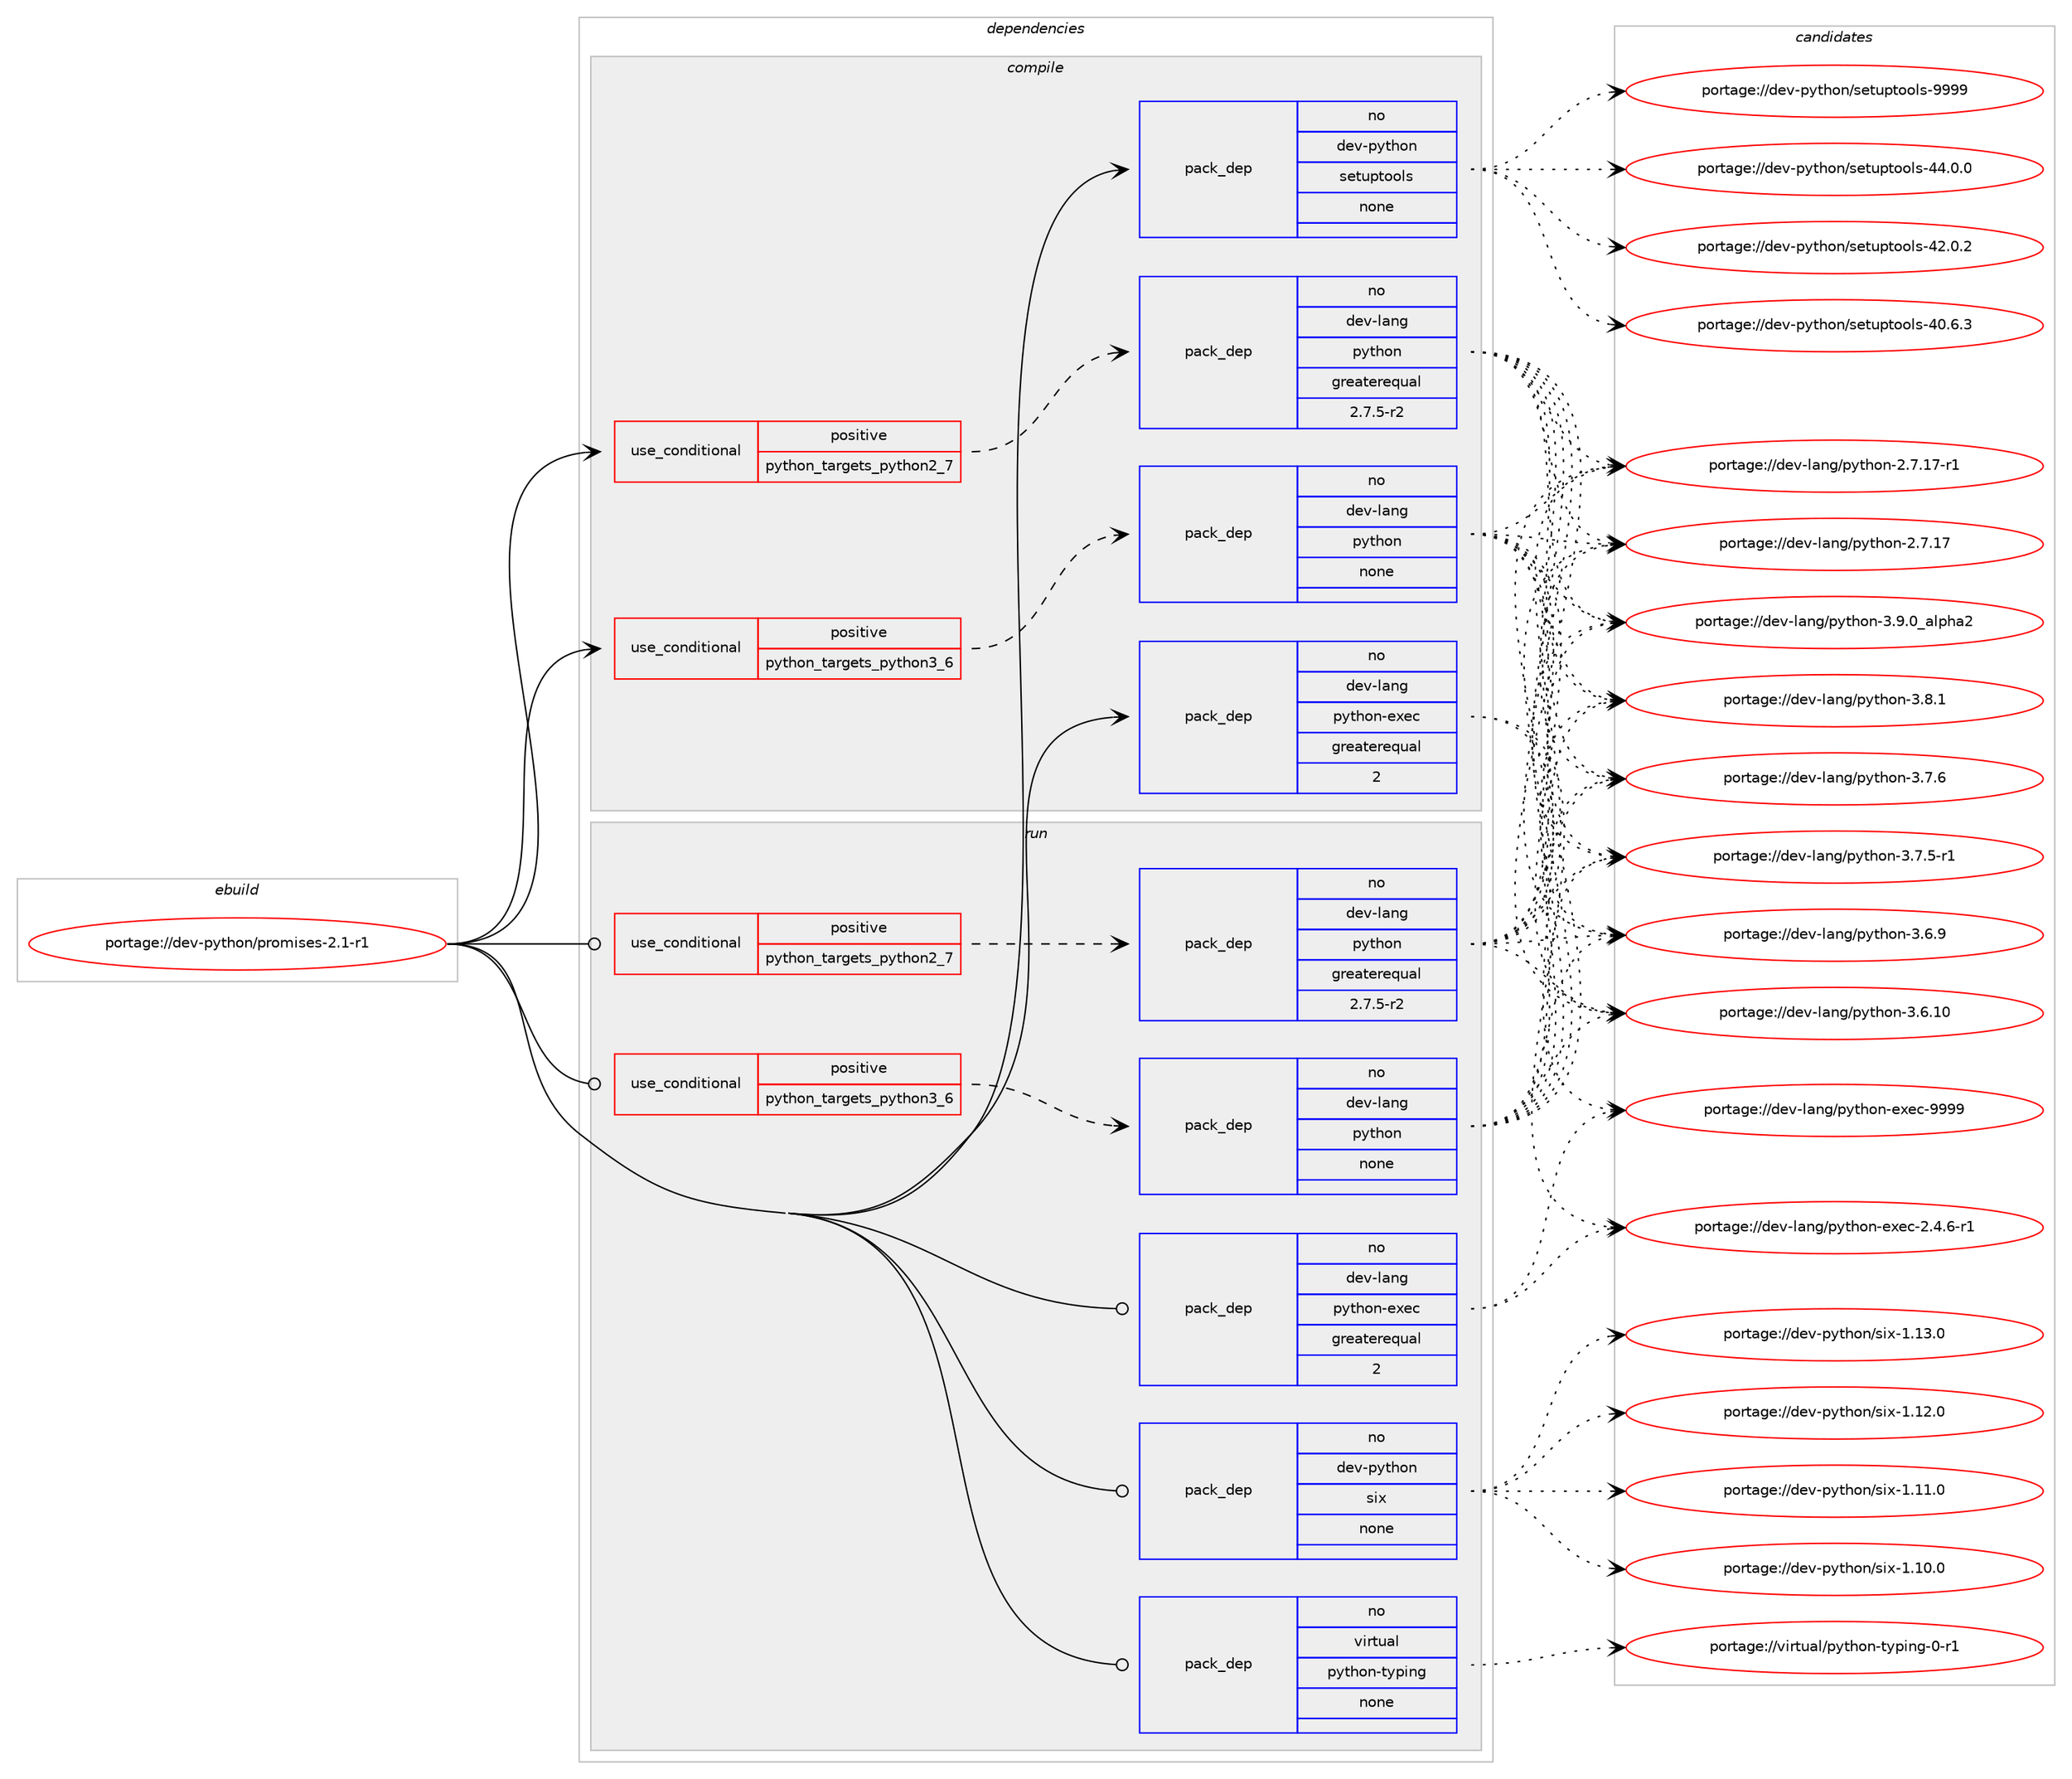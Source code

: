 digraph prolog {

# *************
# Graph options
# *************

newrank=true;
concentrate=true;
compound=true;
graph [rankdir=LR,fontname=Helvetica,fontsize=10,ranksep=1.5];#, ranksep=2.5, nodesep=0.2];
edge  [arrowhead=vee];
node  [fontname=Helvetica,fontsize=10];

# **********
# The ebuild
# **********

subgraph cluster_leftcol {
color=gray;
rank=same;
label=<<i>ebuild</i>>;
id [label="portage://dev-python/promises-2.1-r1", color=red, width=4, href="../dev-python/promises-2.1-r1.svg"];
}

# ****************
# The dependencies
# ****************

subgraph cluster_midcol {
color=gray;
label=<<i>dependencies</i>>;
subgraph cluster_compile {
fillcolor="#eeeeee";
style=filled;
label=<<i>compile</i>>;
subgraph cond110388 {
dependency441044 [label=<<TABLE BORDER="0" CELLBORDER="1" CELLSPACING="0" CELLPADDING="4"><TR><TD ROWSPAN="3" CELLPADDING="10">use_conditional</TD></TR><TR><TD>positive</TD></TR><TR><TD>python_targets_python2_7</TD></TR></TABLE>>, shape=none, color=red];
subgraph pack325718 {
dependency441045 [label=<<TABLE BORDER="0" CELLBORDER="1" CELLSPACING="0" CELLPADDING="4" WIDTH="220"><TR><TD ROWSPAN="6" CELLPADDING="30">pack_dep</TD></TR><TR><TD WIDTH="110">no</TD></TR><TR><TD>dev-lang</TD></TR><TR><TD>python</TD></TR><TR><TD>greaterequal</TD></TR><TR><TD>2.7.5-r2</TD></TR></TABLE>>, shape=none, color=blue];
}
dependency441044:e -> dependency441045:w [weight=20,style="dashed",arrowhead="vee"];
}
id:e -> dependency441044:w [weight=20,style="solid",arrowhead="vee"];
subgraph cond110389 {
dependency441046 [label=<<TABLE BORDER="0" CELLBORDER="1" CELLSPACING="0" CELLPADDING="4"><TR><TD ROWSPAN="3" CELLPADDING="10">use_conditional</TD></TR><TR><TD>positive</TD></TR><TR><TD>python_targets_python3_6</TD></TR></TABLE>>, shape=none, color=red];
subgraph pack325719 {
dependency441047 [label=<<TABLE BORDER="0" CELLBORDER="1" CELLSPACING="0" CELLPADDING="4" WIDTH="220"><TR><TD ROWSPAN="6" CELLPADDING="30">pack_dep</TD></TR><TR><TD WIDTH="110">no</TD></TR><TR><TD>dev-lang</TD></TR><TR><TD>python</TD></TR><TR><TD>none</TD></TR><TR><TD></TD></TR></TABLE>>, shape=none, color=blue];
}
dependency441046:e -> dependency441047:w [weight=20,style="dashed",arrowhead="vee"];
}
id:e -> dependency441046:w [weight=20,style="solid",arrowhead="vee"];
subgraph pack325720 {
dependency441048 [label=<<TABLE BORDER="0" CELLBORDER="1" CELLSPACING="0" CELLPADDING="4" WIDTH="220"><TR><TD ROWSPAN="6" CELLPADDING="30">pack_dep</TD></TR><TR><TD WIDTH="110">no</TD></TR><TR><TD>dev-lang</TD></TR><TR><TD>python-exec</TD></TR><TR><TD>greaterequal</TD></TR><TR><TD>2</TD></TR></TABLE>>, shape=none, color=blue];
}
id:e -> dependency441048:w [weight=20,style="solid",arrowhead="vee"];
subgraph pack325721 {
dependency441049 [label=<<TABLE BORDER="0" CELLBORDER="1" CELLSPACING="0" CELLPADDING="4" WIDTH="220"><TR><TD ROWSPAN="6" CELLPADDING="30">pack_dep</TD></TR><TR><TD WIDTH="110">no</TD></TR><TR><TD>dev-python</TD></TR><TR><TD>setuptools</TD></TR><TR><TD>none</TD></TR><TR><TD></TD></TR></TABLE>>, shape=none, color=blue];
}
id:e -> dependency441049:w [weight=20,style="solid",arrowhead="vee"];
}
subgraph cluster_compileandrun {
fillcolor="#eeeeee";
style=filled;
label=<<i>compile and run</i>>;
}
subgraph cluster_run {
fillcolor="#eeeeee";
style=filled;
label=<<i>run</i>>;
subgraph cond110390 {
dependency441050 [label=<<TABLE BORDER="0" CELLBORDER="1" CELLSPACING="0" CELLPADDING="4"><TR><TD ROWSPAN="3" CELLPADDING="10">use_conditional</TD></TR><TR><TD>positive</TD></TR><TR><TD>python_targets_python2_7</TD></TR></TABLE>>, shape=none, color=red];
subgraph pack325722 {
dependency441051 [label=<<TABLE BORDER="0" CELLBORDER="1" CELLSPACING="0" CELLPADDING="4" WIDTH="220"><TR><TD ROWSPAN="6" CELLPADDING="30">pack_dep</TD></TR><TR><TD WIDTH="110">no</TD></TR><TR><TD>dev-lang</TD></TR><TR><TD>python</TD></TR><TR><TD>greaterequal</TD></TR><TR><TD>2.7.5-r2</TD></TR></TABLE>>, shape=none, color=blue];
}
dependency441050:e -> dependency441051:w [weight=20,style="dashed",arrowhead="vee"];
}
id:e -> dependency441050:w [weight=20,style="solid",arrowhead="odot"];
subgraph cond110391 {
dependency441052 [label=<<TABLE BORDER="0" CELLBORDER="1" CELLSPACING="0" CELLPADDING="4"><TR><TD ROWSPAN="3" CELLPADDING="10">use_conditional</TD></TR><TR><TD>positive</TD></TR><TR><TD>python_targets_python3_6</TD></TR></TABLE>>, shape=none, color=red];
subgraph pack325723 {
dependency441053 [label=<<TABLE BORDER="0" CELLBORDER="1" CELLSPACING="0" CELLPADDING="4" WIDTH="220"><TR><TD ROWSPAN="6" CELLPADDING="30">pack_dep</TD></TR><TR><TD WIDTH="110">no</TD></TR><TR><TD>dev-lang</TD></TR><TR><TD>python</TD></TR><TR><TD>none</TD></TR><TR><TD></TD></TR></TABLE>>, shape=none, color=blue];
}
dependency441052:e -> dependency441053:w [weight=20,style="dashed",arrowhead="vee"];
}
id:e -> dependency441052:w [weight=20,style="solid",arrowhead="odot"];
subgraph pack325724 {
dependency441054 [label=<<TABLE BORDER="0" CELLBORDER="1" CELLSPACING="0" CELLPADDING="4" WIDTH="220"><TR><TD ROWSPAN="6" CELLPADDING="30">pack_dep</TD></TR><TR><TD WIDTH="110">no</TD></TR><TR><TD>dev-lang</TD></TR><TR><TD>python-exec</TD></TR><TR><TD>greaterequal</TD></TR><TR><TD>2</TD></TR></TABLE>>, shape=none, color=blue];
}
id:e -> dependency441054:w [weight=20,style="solid",arrowhead="odot"];
subgraph pack325725 {
dependency441055 [label=<<TABLE BORDER="0" CELLBORDER="1" CELLSPACING="0" CELLPADDING="4" WIDTH="220"><TR><TD ROWSPAN="6" CELLPADDING="30">pack_dep</TD></TR><TR><TD WIDTH="110">no</TD></TR><TR><TD>dev-python</TD></TR><TR><TD>six</TD></TR><TR><TD>none</TD></TR><TR><TD></TD></TR></TABLE>>, shape=none, color=blue];
}
id:e -> dependency441055:w [weight=20,style="solid",arrowhead="odot"];
subgraph pack325726 {
dependency441056 [label=<<TABLE BORDER="0" CELLBORDER="1" CELLSPACING="0" CELLPADDING="4" WIDTH="220"><TR><TD ROWSPAN="6" CELLPADDING="30">pack_dep</TD></TR><TR><TD WIDTH="110">no</TD></TR><TR><TD>virtual</TD></TR><TR><TD>python-typing</TD></TR><TR><TD>none</TD></TR><TR><TD></TD></TR></TABLE>>, shape=none, color=blue];
}
id:e -> dependency441056:w [weight=20,style="solid",arrowhead="odot"];
}
}

# **************
# The candidates
# **************

subgraph cluster_choices {
rank=same;
color=gray;
label=<<i>candidates</i>>;

subgraph choice325718 {
color=black;
nodesep=1;
choice10010111845108971101034711212111610411111045514657464895971081121049750 [label="portage://dev-lang/python-3.9.0_alpha2", color=red, width=4,href="../dev-lang/python-3.9.0_alpha2.svg"];
choice100101118451089711010347112121116104111110455146564649 [label="portage://dev-lang/python-3.8.1", color=red, width=4,href="../dev-lang/python-3.8.1.svg"];
choice100101118451089711010347112121116104111110455146554654 [label="portage://dev-lang/python-3.7.6", color=red, width=4,href="../dev-lang/python-3.7.6.svg"];
choice1001011184510897110103471121211161041111104551465546534511449 [label="portage://dev-lang/python-3.7.5-r1", color=red, width=4,href="../dev-lang/python-3.7.5-r1.svg"];
choice100101118451089711010347112121116104111110455146544657 [label="portage://dev-lang/python-3.6.9", color=red, width=4,href="../dev-lang/python-3.6.9.svg"];
choice10010111845108971101034711212111610411111045514654464948 [label="portage://dev-lang/python-3.6.10", color=red, width=4,href="../dev-lang/python-3.6.10.svg"];
choice100101118451089711010347112121116104111110455046554649554511449 [label="portage://dev-lang/python-2.7.17-r1", color=red, width=4,href="../dev-lang/python-2.7.17-r1.svg"];
choice10010111845108971101034711212111610411111045504655464955 [label="portage://dev-lang/python-2.7.17", color=red, width=4,href="../dev-lang/python-2.7.17.svg"];
dependency441045:e -> choice10010111845108971101034711212111610411111045514657464895971081121049750:w [style=dotted,weight="100"];
dependency441045:e -> choice100101118451089711010347112121116104111110455146564649:w [style=dotted,weight="100"];
dependency441045:e -> choice100101118451089711010347112121116104111110455146554654:w [style=dotted,weight="100"];
dependency441045:e -> choice1001011184510897110103471121211161041111104551465546534511449:w [style=dotted,weight="100"];
dependency441045:e -> choice100101118451089711010347112121116104111110455146544657:w [style=dotted,weight="100"];
dependency441045:e -> choice10010111845108971101034711212111610411111045514654464948:w [style=dotted,weight="100"];
dependency441045:e -> choice100101118451089711010347112121116104111110455046554649554511449:w [style=dotted,weight="100"];
dependency441045:e -> choice10010111845108971101034711212111610411111045504655464955:w [style=dotted,weight="100"];
}
subgraph choice325719 {
color=black;
nodesep=1;
choice10010111845108971101034711212111610411111045514657464895971081121049750 [label="portage://dev-lang/python-3.9.0_alpha2", color=red, width=4,href="../dev-lang/python-3.9.0_alpha2.svg"];
choice100101118451089711010347112121116104111110455146564649 [label="portage://dev-lang/python-3.8.1", color=red, width=4,href="../dev-lang/python-3.8.1.svg"];
choice100101118451089711010347112121116104111110455146554654 [label="portage://dev-lang/python-3.7.6", color=red, width=4,href="../dev-lang/python-3.7.6.svg"];
choice1001011184510897110103471121211161041111104551465546534511449 [label="portage://dev-lang/python-3.7.5-r1", color=red, width=4,href="../dev-lang/python-3.7.5-r1.svg"];
choice100101118451089711010347112121116104111110455146544657 [label="portage://dev-lang/python-3.6.9", color=red, width=4,href="../dev-lang/python-3.6.9.svg"];
choice10010111845108971101034711212111610411111045514654464948 [label="portage://dev-lang/python-3.6.10", color=red, width=4,href="../dev-lang/python-3.6.10.svg"];
choice100101118451089711010347112121116104111110455046554649554511449 [label="portage://dev-lang/python-2.7.17-r1", color=red, width=4,href="../dev-lang/python-2.7.17-r1.svg"];
choice10010111845108971101034711212111610411111045504655464955 [label="portage://dev-lang/python-2.7.17", color=red, width=4,href="../dev-lang/python-2.7.17.svg"];
dependency441047:e -> choice10010111845108971101034711212111610411111045514657464895971081121049750:w [style=dotted,weight="100"];
dependency441047:e -> choice100101118451089711010347112121116104111110455146564649:w [style=dotted,weight="100"];
dependency441047:e -> choice100101118451089711010347112121116104111110455146554654:w [style=dotted,weight="100"];
dependency441047:e -> choice1001011184510897110103471121211161041111104551465546534511449:w [style=dotted,weight="100"];
dependency441047:e -> choice100101118451089711010347112121116104111110455146544657:w [style=dotted,weight="100"];
dependency441047:e -> choice10010111845108971101034711212111610411111045514654464948:w [style=dotted,weight="100"];
dependency441047:e -> choice100101118451089711010347112121116104111110455046554649554511449:w [style=dotted,weight="100"];
dependency441047:e -> choice10010111845108971101034711212111610411111045504655464955:w [style=dotted,weight="100"];
}
subgraph choice325720 {
color=black;
nodesep=1;
choice10010111845108971101034711212111610411111045101120101994557575757 [label="portage://dev-lang/python-exec-9999", color=red, width=4,href="../dev-lang/python-exec-9999.svg"];
choice10010111845108971101034711212111610411111045101120101994550465246544511449 [label="portage://dev-lang/python-exec-2.4.6-r1", color=red, width=4,href="../dev-lang/python-exec-2.4.6-r1.svg"];
dependency441048:e -> choice10010111845108971101034711212111610411111045101120101994557575757:w [style=dotted,weight="100"];
dependency441048:e -> choice10010111845108971101034711212111610411111045101120101994550465246544511449:w [style=dotted,weight="100"];
}
subgraph choice325721 {
color=black;
nodesep=1;
choice10010111845112121116104111110471151011161171121161111111081154557575757 [label="portage://dev-python/setuptools-9999", color=red, width=4,href="../dev-python/setuptools-9999.svg"];
choice100101118451121211161041111104711510111611711211611111110811545525246484648 [label="portage://dev-python/setuptools-44.0.0", color=red, width=4,href="../dev-python/setuptools-44.0.0.svg"];
choice100101118451121211161041111104711510111611711211611111110811545525046484650 [label="portage://dev-python/setuptools-42.0.2", color=red, width=4,href="../dev-python/setuptools-42.0.2.svg"];
choice100101118451121211161041111104711510111611711211611111110811545524846544651 [label="portage://dev-python/setuptools-40.6.3", color=red, width=4,href="../dev-python/setuptools-40.6.3.svg"];
dependency441049:e -> choice10010111845112121116104111110471151011161171121161111111081154557575757:w [style=dotted,weight="100"];
dependency441049:e -> choice100101118451121211161041111104711510111611711211611111110811545525246484648:w [style=dotted,weight="100"];
dependency441049:e -> choice100101118451121211161041111104711510111611711211611111110811545525046484650:w [style=dotted,weight="100"];
dependency441049:e -> choice100101118451121211161041111104711510111611711211611111110811545524846544651:w [style=dotted,weight="100"];
}
subgraph choice325722 {
color=black;
nodesep=1;
choice10010111845108971101034711212111610411111045514657464895971081121049750 [label="portage://dev-lang/python-3.9.0_alpha2", color=red, width=4,href="../dev-lang/python-3.9.0_alpha2.svg"];
choice100101118451089711010347112121116104111110455146564649 [label="portage://dev-lang/python-3.8.1", color=red, width=4,href="../dev-lang/python-3.8.1.svg"];
choice100101118451089711010347112121116104111110455146554654 [label="portage://dev-lang/python-3.7.6", color=red, width=4,href="../dev-lang/python-3.7.6.svg"];
choice1001011184510897110103471121211161041111104551465546534511449 [label="portage://dev-lang/python-3.7.5-r1", color=red, width=4,href="../dev-lang/python-3.7.5-r1.svg"];
choice100101118451089711010347112121116104111110455146544657 [label="portage://dev-lang/python-3.6.9", color=red, width=4,href="../dev-lang/python-3.6.9.svg"];
choice10010111845108971101034711212111610411111045514654464948 [label="portage://dev-lang/python-3.6.10", color=red, width=4,href="../dev-lang/python-3.6.10.svg"];
choice100101118451089711010347112121116104111110455046554649554511449 [label="portage://dev-lang/python-2.7.17-r1", color=red, width=4,href="../dev-lang/python-2.7.17-r1.svg"];
choice10010111845108971101034711212111610411111045504655464955 [label="portage://dev-lang/python-2.7.17", color=red, width=4,href="../dev-lang/python-2.7.17.svg"];
dependency441051:e -> choice10010111845108971101034711212111610411111045514657464895971081121049750:w [style=dotted,weight="100"];
dependency441051:e -> choice100101118451089711010347112121116104111110455146564649:w [style=dotted,weight="100"];
dependency441051:e -> choice100101118451089711010347112121116104111110455146554654:w [style=dotted,weight="100"];
dependency441051:e -> choice1001011184510897110103471121211161041111104551465546534511449:w [style=dotted,weight="100"];
dependency441051:e -> choice100101118451089711010347112121116104111110455146544657:w [style=dotted,weight="100"];
dependency441051:e -> choice10010111845108971101034711212111610411111045514654464948:w [style=dotted,weight="100"];
dependency441051:e -> choice100101118451089711010347112121116104111110455046554649554511449:w [style=dotted,weight="100"];
dependency441051:e -> choice10010111845108971101034711212111610411111045504655464955:w [style=dotted,weight="100"];
}
subgraph choice325723 {
color=black;
nodesep=1;
choice10010111845108971101034711212111610411111045514657464895971081121049750 [label="portage://dev-lang/python-3.9.0_alpha2", color=red, width=4,href="../dev-lang/python-3.9.0_alpha2.svg"];
choice100101118451089711010347112121116104111110455146564649 [label="portage://dev-lang/python-3.8.1", color=red, width=4,href="../dev-lang/python-3.8.1.svg"];
choice100101118451089711010347112121116104111110455146554654 [label="portage://dev-lang/python-3.7.6", color=red, width=4,href="../dev-lang/python-3.7.6.svg"];
choice1001011184510897110103471121211161041111104551465546534511449 [label="portage://dev-lang/python-3.7.5-r1", color=red, width=4,href="../dev-lang/python-3.7.5-r1.svg"];
choice100101118451089711010347112121116104111110455146544657 [label="portage://dev-lang/python-3.6.9", color=red, width=4,href="../dev-lang/python-3.6.9.svg"];
choice10010111845108971101034711212111610411111045514654464948 [label="portage://dev-lang/python-3.6.10", color=red, width=4,href="../dev-lang/python-3.6.10.svg"];
choice100101118451089711010347112121116104111110455046554649554511449 [label="portage://dev-lang/python-2.7.17-r1", color=red, width=4,href="../dev-lang/python-2.7.17-r1.svg"];
choice10010111845108971101034711212111610411111045504655464955 [label="portage://dev-lang/python-2.7.17", color=red, width=4,href="../dev-lang/python-2.7.17.svg"];
dependency441053:e -> choice10010111845108971101034711212111610411111045514657464895971081121049750:w [style=dotted,weight="100"];
dependency441053:e -> choice100101118451089711010347112121116104111110455146564649:w [style=dotted,weight="100"];
dependency441053:e -> choice100101118451089711010347112121116104111110455146554654:w [style=dotted,weight="100"];
dependency441053:e -> choice1001011184510897110103471121211161041111104551465546534511449:w [style=dotted,weight="100"];
dependency441053:e -> choice100101118451089711010347112121116104111110455146544657:w [style=dotted,weight="100"];
dependency441053:e -> choice10010111845108971101034711212111610411111045514654464948:w [style=dotted,weight="100"];
dependency441053:e -> choice100101118451089711010347112121116104111110455046554649554511449:w [style=dotted,weight="100"];
dependency441053:e -> choice10010111845108971101034711212111610411111045504655464955:w [style=dotted,weight="100"];
}
subgraph choice325724 {
color=black;
nodesep=1;
choice10010111845108971101034711212111610411111045101120101994557575757 [label="portage://dev-lang/python-exec-9999", color=red, width=4,href="../dev-lang/python-exec-9999.svg"];
choice10010111845108971101034711212111610411111045101120101994550465246544511449 [label="portage://dev-lang/python-exec-2.4.6-r1", color=red, width=4,href="../dev-lang/python-exec-2.4.6-r1.svg"];
dependency441054:e -> choice10010111845108971101034711212111610411111045101120101994557575757:w [style=dotted,weight="100"];
dependency441054:e -> choice10010111845108971101034711212111610411111045101120101994550465246544511449:w [style=dotted,weight="100"];
}
subgraph choice325725 {
color=black;
nodesep=1;
choice100101118451121211161041111104711510512045494649514648 [label="portage://dev-python/six-1.13.0", color=red, width=4,href="../dev-python/six-1.13.0.svg"];
choice100101118451121211161041111104711510512045494649504648 [label="portage://dev-python/six-1.12.0", color=red, width=4,href="../dev-python/six-1.12.0.svg"];
choice100101118451121211161041111104711510512045494649494648 [label="portage://dev-python/six-1.11.0", color=red, width=4,href="../dev-python/six-1.11.0.svg"];
choice100101118451121211161041111104711510512045494649484648 [label="portage://dev-python/six-1.10.0", color=red, width=4,href="../dev-python/six-1.10.0.svg"];
dependency441055:e -> choice100101118451121211161041111104711510512045494649514648:w [style=dotted,weight="100"];
dependency441055:e -> choice100101118451121211161041111104711510512045494649504648:w [style=dotted,weight="100"];
dependency441055:e -> choice100101118451121211161041111104711510512045494649494648:w [style=dotted,weight="100"];
dependency441055:e -> choice100101118451121211161041111104711510512045494649484648:w [style=dotted,weight="100"];
}
subgraph choice325726 {
color=black;
nodesep=1;
choice11810511411611797108471121211161041111104511612111210511010345484511449 [label="portage://virtual/python-typing-0-r1", color=red, width=4,href="../virtual/python-typing-0-r1.svg"];
dependency441056:e -> choice11810511411611797108471121211161041111104511612111210511010345484511449:w [style=dotted,weight="100"];
}
}

}
